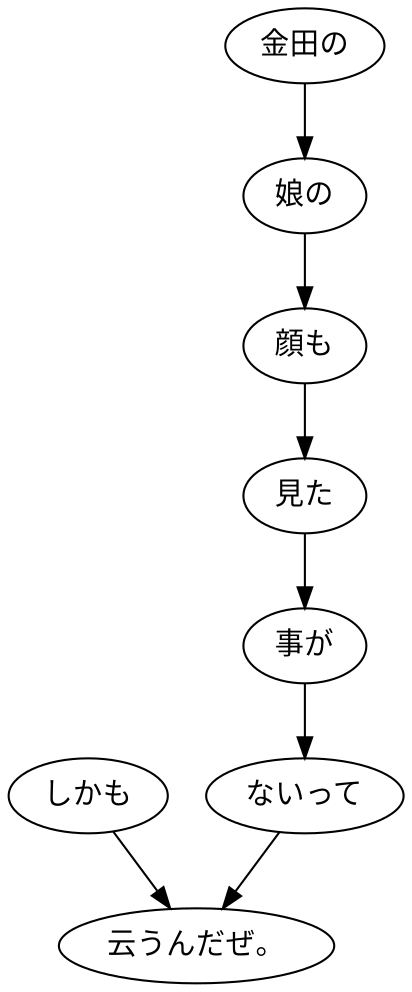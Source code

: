 digraph graph7542 {
	node0 [label="しかも"];
	node1 [label="金田の"];
	node2 [label="娘の"];
	node3 [label="顔も"];
	node4 [label="見た"];
	node5 [label="事が"];
	node6 [label="ないって"];
	node7 [label="云うんだぜ。"];
	node0 -> node7;
	node1 -> node2;
	node2 -> node3;
	node3 -> node4;
	node4 -> node5;
	node5 -> node6;
	node6 -> node7;
}
